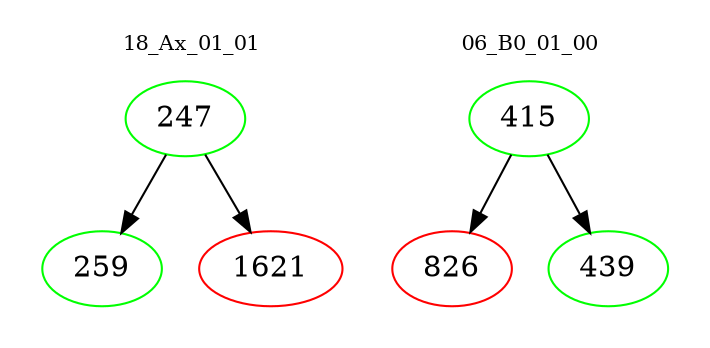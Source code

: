 digraph{
subgraph cluster_0 {
color = white
label = "18_Ax_01_01";
fontsize=10;
T0_247 [label="247", color="green"]
T0_247 -> T0_259 [color="black"]
T0_259 [label="259", color="green"]
T0_247 -> T0_1621 [color="black"]
T0_1621 [label="1621", color="red"]
}
subgraph cluster_1 {
color = white
label = "06_B0_01_00";
fontsize=10;
T1_415 [label="415", color="green"]
T1_415 -> T1_826 [color="black"]
T1_826 [label="826", color="red"]
T1_415 -> T1_439 [color="black"]
T1_439 [label="439", color="green"]
}
}
